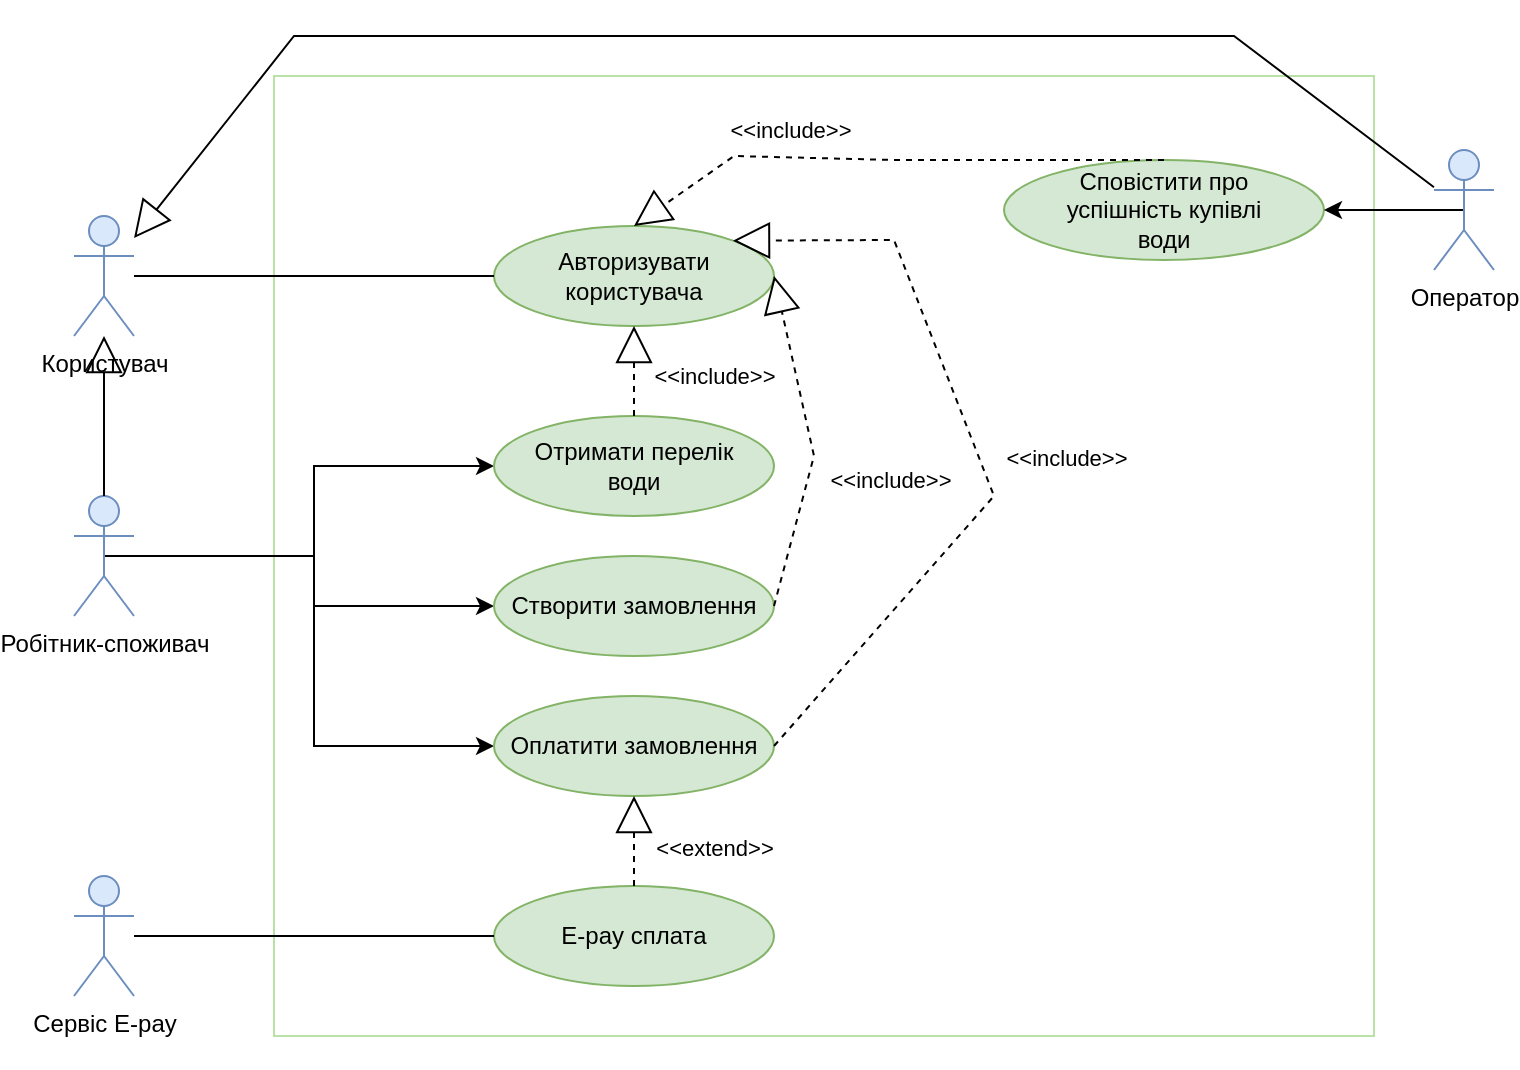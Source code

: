 <mxfile version="21.8.2" type="device">
  <diagram name="Страница 1" id="peiVjQ6xKM0UFsxWsOr3">
    <mxGraphModel dx="1050" dy="542" grid="1" gridSize="10" guides="1" tooltips="1" connect="1" arrows="1" fold="1" page="1" pageScale="1" pageWidth="827" pageHeight="1169" math="0" shadow="0">
      <root>
        <mxCell id="0" />
        <mxCell id="1" parent="0" />
        <mxCell id="ElTyYk3RJpOC77_nqdFr-27" value="" style="rounded=0;whiteSpace=wrap;html=1;strokeColor=#B9E0A5;" parent="1" vertex="1">
          <mxGeometry x="190" y="720" width="550" height="480" as="geometry" />
        </mxCell>
        <mxCell id="1JTkHmqc5n5id6cBLUgi-10" style="edgeStyle=orthogonalEdgeStyle;rounded=0;orthogonalLoop=1;jettySize=auto;html=1;exitX=0.5;exitY=1;exitDx=0;exitDy=0;entryX=0.5;entryY=0;entryDx=0;entryDy=0;" parent="1" edge="1">
          <mxGeometry relative="1" as="geometry">
            <mxPoint x="470" y="395" as="sourcePoint" />
          </mxGeometry>
        </mxCell>
        <mxCell id="ElTyYk3RJpOC77_nqdFr-1" value="Користувач" style="shape=umlActor;verticalLabelPosition=bottom;verticalAlign=top;html=1;outlineConnect=0;fillColor=#dae8fc;strokeColor=#6c8ebf;" parent="1" vertex="1">
          <mxGeometry x="90" y="790" width="30" height="60" as="geometry" />
        </mxCell>
        <mxCell id="ElTyYk3RJpOC77_nqdFr-2" value="Авторизувати&lt;br&gt;користувача" style="ellipse;whiteSpace=wrap;html=1;fillColor=#d5e8d4;strokeColor=#82b366;" parent="1" vertex="1">
          <mxGeometry x="300" y="795" width="140" height="50" as="geometry" />
        </mxCell>
        <mxCell id="ElTyYk3RJpOC77_nqdFr-3" value="" style="endArrow=none;html=1;rounded=0;entryX=0;entryY=0.5;entryDx=0;entryDy=0;" parent="1" source="ElTyYk3RJpOC77_nqdFr-1" target="ElTyYk3RJpOC77_nqdFr-2" edge="1">
          <mxGeometry width="50" height="50" relative="1" as="geometry">
            <mxPoint x="120" y="316" as="sourcePoint" />
            <mxPoint x="430" y="225" as="targetPoint" />
          </mxGeometry>
        </mxCell>
        <mxCell id="ElTyYk3RJpOC77_nqdFr-9" style="edgeStyle=orthogonalEdgeStyle;rounded=0;orthogonalLoop=1;jettySize=auto;html=1;exitX=0.5;exitY=0.5;exitDx=0;exitDy=0;exitPerimeter=0;entryX=0;entryY=0.5;entryDx=0;entryDy=0;" parent="1" source="ElTyYk3RJpOC77_nqdFr-4" target="ElTyYk3RJpOC77_nqdFr-6" edge="1">
          <mxGeometry relative="1" as="geometry" />
        </mxCell>
        <mxCell id="ElTyYk3RJpOC77_nqdFr-10" style="edgeStyle=orthogonalEdgeStyle;rounded=0;orthogonalLoop=1;jettySize=auto;html=1;exitX=0.5;exitY=0.5;exitDx=0;exitDy=0;exitPerimeter=0;entryX=0;entryY=0.5;entryDx=0;entryDy=0;" parent="1" source="ElTyYk3RJpOC77_nqdFr-4" target="ElTyYk3RJpOC77_nqdFr-7" edge="1">
          <mxGeometry relative="1" as="geometry" />
        </mxCell>
        <mxCell id="ElTyYk3RJpOC77_nqdFr-11" style="edgeStyle=orthogonalEdgeStyle;rounded=0;orthogonalLoop=1;jettySize=auto;html=1;exitX=0.5;exitY=0.5;exitDx=0;exitDy=0;exitPerimeter=0;entryX=0;entryY=0.5;entryDx=0;entryDy=0;" parent="1" source="ElTyYk3RJpOC77_nqdFr-4" target="ElTyYk3RJpOC77_nqdFr-8" edge="1">
          <mxGeometry relative="1" as="geometry" />
        </mxCell>
        <mxCell id="ElTyYk3RJpOC77_nqdFr-4" value="Робітник-споживач" style="shape=umlActor;verticalLabelPosition=bottom;verticalAlign=top;html=1;outlineConnect=0;fillColor=#dae8fc;strokeColor=#6c8ebf;" parent="1" vertex="1">
          <mxGeometry x="90" y="930" width="30" height="60" as="geometry" />
        </mxCell>
        <mxCell id="ElTyYk3RJpOC77_nqdFr-5" value="&lt;br&gt;" style="endArrow=block;endSize=16;endFill=0;html=1;rounded=0;" parent="1" source="ElTyYk3RJpOC77_nqdFr-4" target="ElTyYk3RJpOC77_nqdFr-1" edge="1">
          <mxGeometry x="-0.12" y="21" width="160" relative="1" as="geometry">
            <mxPoint x="340" y="920" as="sourcePoint" />
            <mxPoint x="50" y="1025" as="targetPoint" />
            <mxPoint as="offset" />
          </mxGeometry>
        </mxCell>
        <mxCell id="ElTyYk3RJpOC77_nqdFr-6" value="Отримати перелік&lt;br&gt;води" style="ellipse;whiteSpace=wrap;html=1;fillColor=#d5e8d4;strokeColor=#82b366;" parent="1" vertex="1">
          <mxGeometry x="300" y="890" width="140" height="50" as="geometry" />
        </mxCell>
        <mxCell id="ElTyYk3RJpOC77_nqdFr-7" value="Створити замовлення" style="ellipse;whiteSpace=wrap;html=1;fillColor=#d5e8d4;strokeColor=#82b366;" parent="1" vertex="1">
          <mxGeometry x="300" y="960" width="140" height="50" as="geometry" />
        </mxCell>
        <mxCell id="ElTyYk3RJpOC77_nqdFr-8" value="Оплатити замовлення" style="ellipse;whiteSpace=wrap;html=1;fillColor=#d5e8d4;strokeColor=#82b366;" parent="1" vertex="1">
          <mxGeometry x="300" y="1030" width="140" height="50" as="geometry" />
        </mxCell>
        <mxCell id="ElTyYk3RJpOC77_nqdFr-12" value="&amp;lt;&amp;lt;include&amp;gt;&amp;gt;" style="endArrow=block;endSize=16;endFill=0;html=1;rounded=0;exitX=0.5;exitY=0;exitDx=0;exitDy=0;entryX=0.5;entryY=1;entryDx=0;entryDy=0;dashed=1;" parent="1" source="ElTyYk3RJpOC77_nqdFr-6" target="ElTyYk3RJpOC77_nqdFr-2" edge="1">
          <mxGeometry x="-0.111" y="-40" width="160" relative="1" as="geometry">
            <mxPoint x="379" y="357" as="sourcePoint" />
            <mxPoint x="500" y="250" as="targetPoint" />
            <mxPoint as="offset" />
          </mxGeometry>
        </mxCell>
        <mxCell id="ElTyYk3RJpOC77_nqdFr-13" value="&amp;lt;&amp;lt;include&amp;gt;&amp;gt;" style="endArrow=block;endSize=16;endFill=0;html=1;rounded=0;exitX=1;exitY=0.5;exitDx=0;exitDy=0;entryX=1;entryY=0.5;entryDx=0;entryDy=0;dashed=1;" parent="1" source="ElTyYk3RJpOC77_nqdFr-7" target="ElTyYk3RJpOC77_nqdFr-2" edge="1">
          <mxGeometry x="-0.111" y="-40" width="160" relative="1" as="geometry">
            <mxPoint x="380" y="900" as="sourcePoint" />
            <mxPoint x="380" y="855" as="targetPoint" />
            <mxPoint as="offset" />
            <Array as="points">
              <mxPoint x="460" y="910" />
            </Array>
          </mxGeometry>
        </mxCell>
        <mxCell id="ElTyYk3RJpOC77_nqdFr-14" value="&amp;lt;&amp;lt;include&amp;gt;&amp;gt;" style="endArrow=block;endSize=16;endFill=0;html=1;rounded=0;exitX=1;exitY=0.5;exitDx=0;exitDy=0;entryX=1;entryY=0;entryDx=0;entryDy=0;dashed=1;" parent="1" source="ElTyYk3RJpOC77_nqdFr-8" target="ElTyYk3RJpOC77_nqdFr-2" edge="1">
          <mxGeometry x="-0.111" y="-40" width="160" relative="1" as="geometry">
            <mxPoint x="390" y="910" as="sourcePoint" />
            <mxPoint x="390" y="865" as="targetPoint" />
            <mxPoint as="offset" />
            <Array as="points">
              <mxPoint x="550" y="930" />
              <mxPoint x="500" y="802" />
            </Array>
          </mxGeometry>
        </mxCell>
        <mxCell id="ElTyYk3RJpOC77_nqdFr-15" value="Сервіс E-pay&lt;br&gt;&amp;nbsp;" style="shape=umlActor;verticalLabelPosition=bottom;verticalAlign=top;html=1;outlineConnect=0;fillColor=#dae8fc;strokeColor=#6c8ebf;" parent="1" vertex="1">
          <mxGeometry x="90" y="1120" width="30" height="60" as="geometry" />
        </mxCell>
        <mxCell id="ElTyYk3RJpOC77_nqdFr-16" value="E-pay сплата" style="ellipse;whiteSpace=wrap;html=1;fillColor=#d5e8d4;strokeColor=#82b366;" parent="1" vertex="1">
          <mxGeometry x="300" y="1125" width="140" height="50" as="geometry" />
        </mxCell>
        <mxCell id="ElTyYk3RJpOC77_nqdFr-17" value="&amp;lt;&amp;lt;extend&amp;gt;&amp;gt;" style="endArrow=block;endSize=16;endFill=0;html=1;rounded=0;exitX=0.5;exitY=0;exitDx=0;exitDy=0;entryX=0.5;entryY=1;entryDx=0;entryDy=0;dashed=1;" parent="1" source="ElTyYk3RJpOC77_nqdFr-16" target="ElTyYk3RJpOC77_nqdFr-8" edge="1">
          <mxGeometry x="-0.143" y="-40" width="160" relative="1" as="geometry">
            <mxPoint x="380" y="990" as="sourcePoint" />
            <mxPoint x="370" y="1100" as="targetPoint" />
            <mxPoint as="offset" />
          </mxGeometry>
        </mxCell>
        <mxCell id="ElTyYk3RJpOC77_nqdFr-18" value="" style="endArrow=none;html=1;rounded=0;entryX=0;entryY=0.5;entryDx=0;entryDy=0;" parent="1" source="ElTyYk3RJpOC77_nqdFr-15" target="ElTyYk3RJpOC77_nqdFr-16" edge="1">
          <mxGeometry width="50" height="50" relative="1" as="geometry">
            <mxPoint x="440" y="1010" as="sourcePoint" />
            <mxPoint x="240" y="1120" as="targetPoint" />
          </mxGeometry>
        </mxCell>
        <mxCell id="ElTyYk3RJpOC77_nqdFr-19" value="Сповістити про&lt;br&gt;успішність купівлі&lt;br&gt;води" style="ellipse;whiteSpace=wrap;html=1;fillColor=#d5e8d4;strokeColor=#82b366;" parent="1" vertex="1">
          <mxGeometry x="555" y="762" width="160" height="50" as="geometry" />
        </mxCell>
        <mxCell id="ElTyYk3RJpOC77_nqdFr-25" style="edgeStyle=orthogonalEdgeStyle;rounded=0;orthogonalLoop=1;jettySize=auto;html=1;exitX=0.5;exitY=0.5;exitDx=0;exitDy=0;exitPerimeter=0;entryX=1;entryY=0.5;entryDx=0;entryDy=0;" parent="1" source="ElTyYk3RJpOC77_nqdFr-21" target="ElTyYk3RJpOC77_nqdFr-19" edge="1">
          <mxGeometry relative="1" as="geometry" />
        </mxCell>
        <mxCell id="ElTyYk3RJpOC77_nqdFr-21" value="Оператор" style="shape=umlActor;verticalLabelPosition=bottom;verticalAlign=top;html=1;outlineConnect=0;fillColor=#dae8fc;strokeColor=#6c8ebf;" parent="1" vertex="1">
          <mxGeometry x="770" y="757" width="30" height="60" as="geometry" />
        </mxCell>
        <mxCell id="ElTyYk3RJpOC77_nqdFr-22" value="&amp;lt;&amp;lt;include&amp;gt;&amp;gt;" style="endArrow=block;endSize=16;endFill=0;html=1;rounded=0;exitX=0.5;exitY=0;exitDx=0;exitDy=0;entryX=0.5;entryY=0;entryDx=0;entryDy=0;dashed=1;" parent="1" source="ElTyYk3RJpOC77_nqdFr-19" target="ElTyYk3RJpOC77_nqdFr-2" edge="1">
          <mxGeometry x="0.36" y="-14" width="160" relative="1" as="geometry">
            <mxPoint x="504" y="694" as="sourcePoint" />
            <mxPoint x="664" y="570" as="targetPoint" />
            <mxPoint as="offset" />
            <Array as="points">
              <mxPoint x="500" y="762" />
              <mxPoint x="420" y="760" />
            </Array>
          </mxGeometry>
        </mxCell>
        <mxCell id="ElTyYk3RJpOC77_nqdFr-26" value="&lt;br&gt;" style="endArrow=block;endSize=16;endFill=0;html=1;rounded=0;" parent="1" source="ElTyYk3RJpOC77_nqdFr-21" target="ElTyYk3RJpOC77_nqdFr-1" edge="1">
          <mxGeometry x="-0.12" y="21" width="160" relative="1" as="geometry">
            <mxPoint x="115" y="940" as="sourcePoint" />
            <mxPoint x="115" y="860" as="targetPoint" />
            <mxPoint as="offset" />
            <Array as="points">
              <mxPoint x="670" y="700" />
              <mxPoint x="430" y="700" />
              <mxPoint x="200" y="700" />
            </Array>
          </mxGeometry>
        </mxCell>
      </root>
    </mxGraphModel>
  </diagram>
</mxfile>
